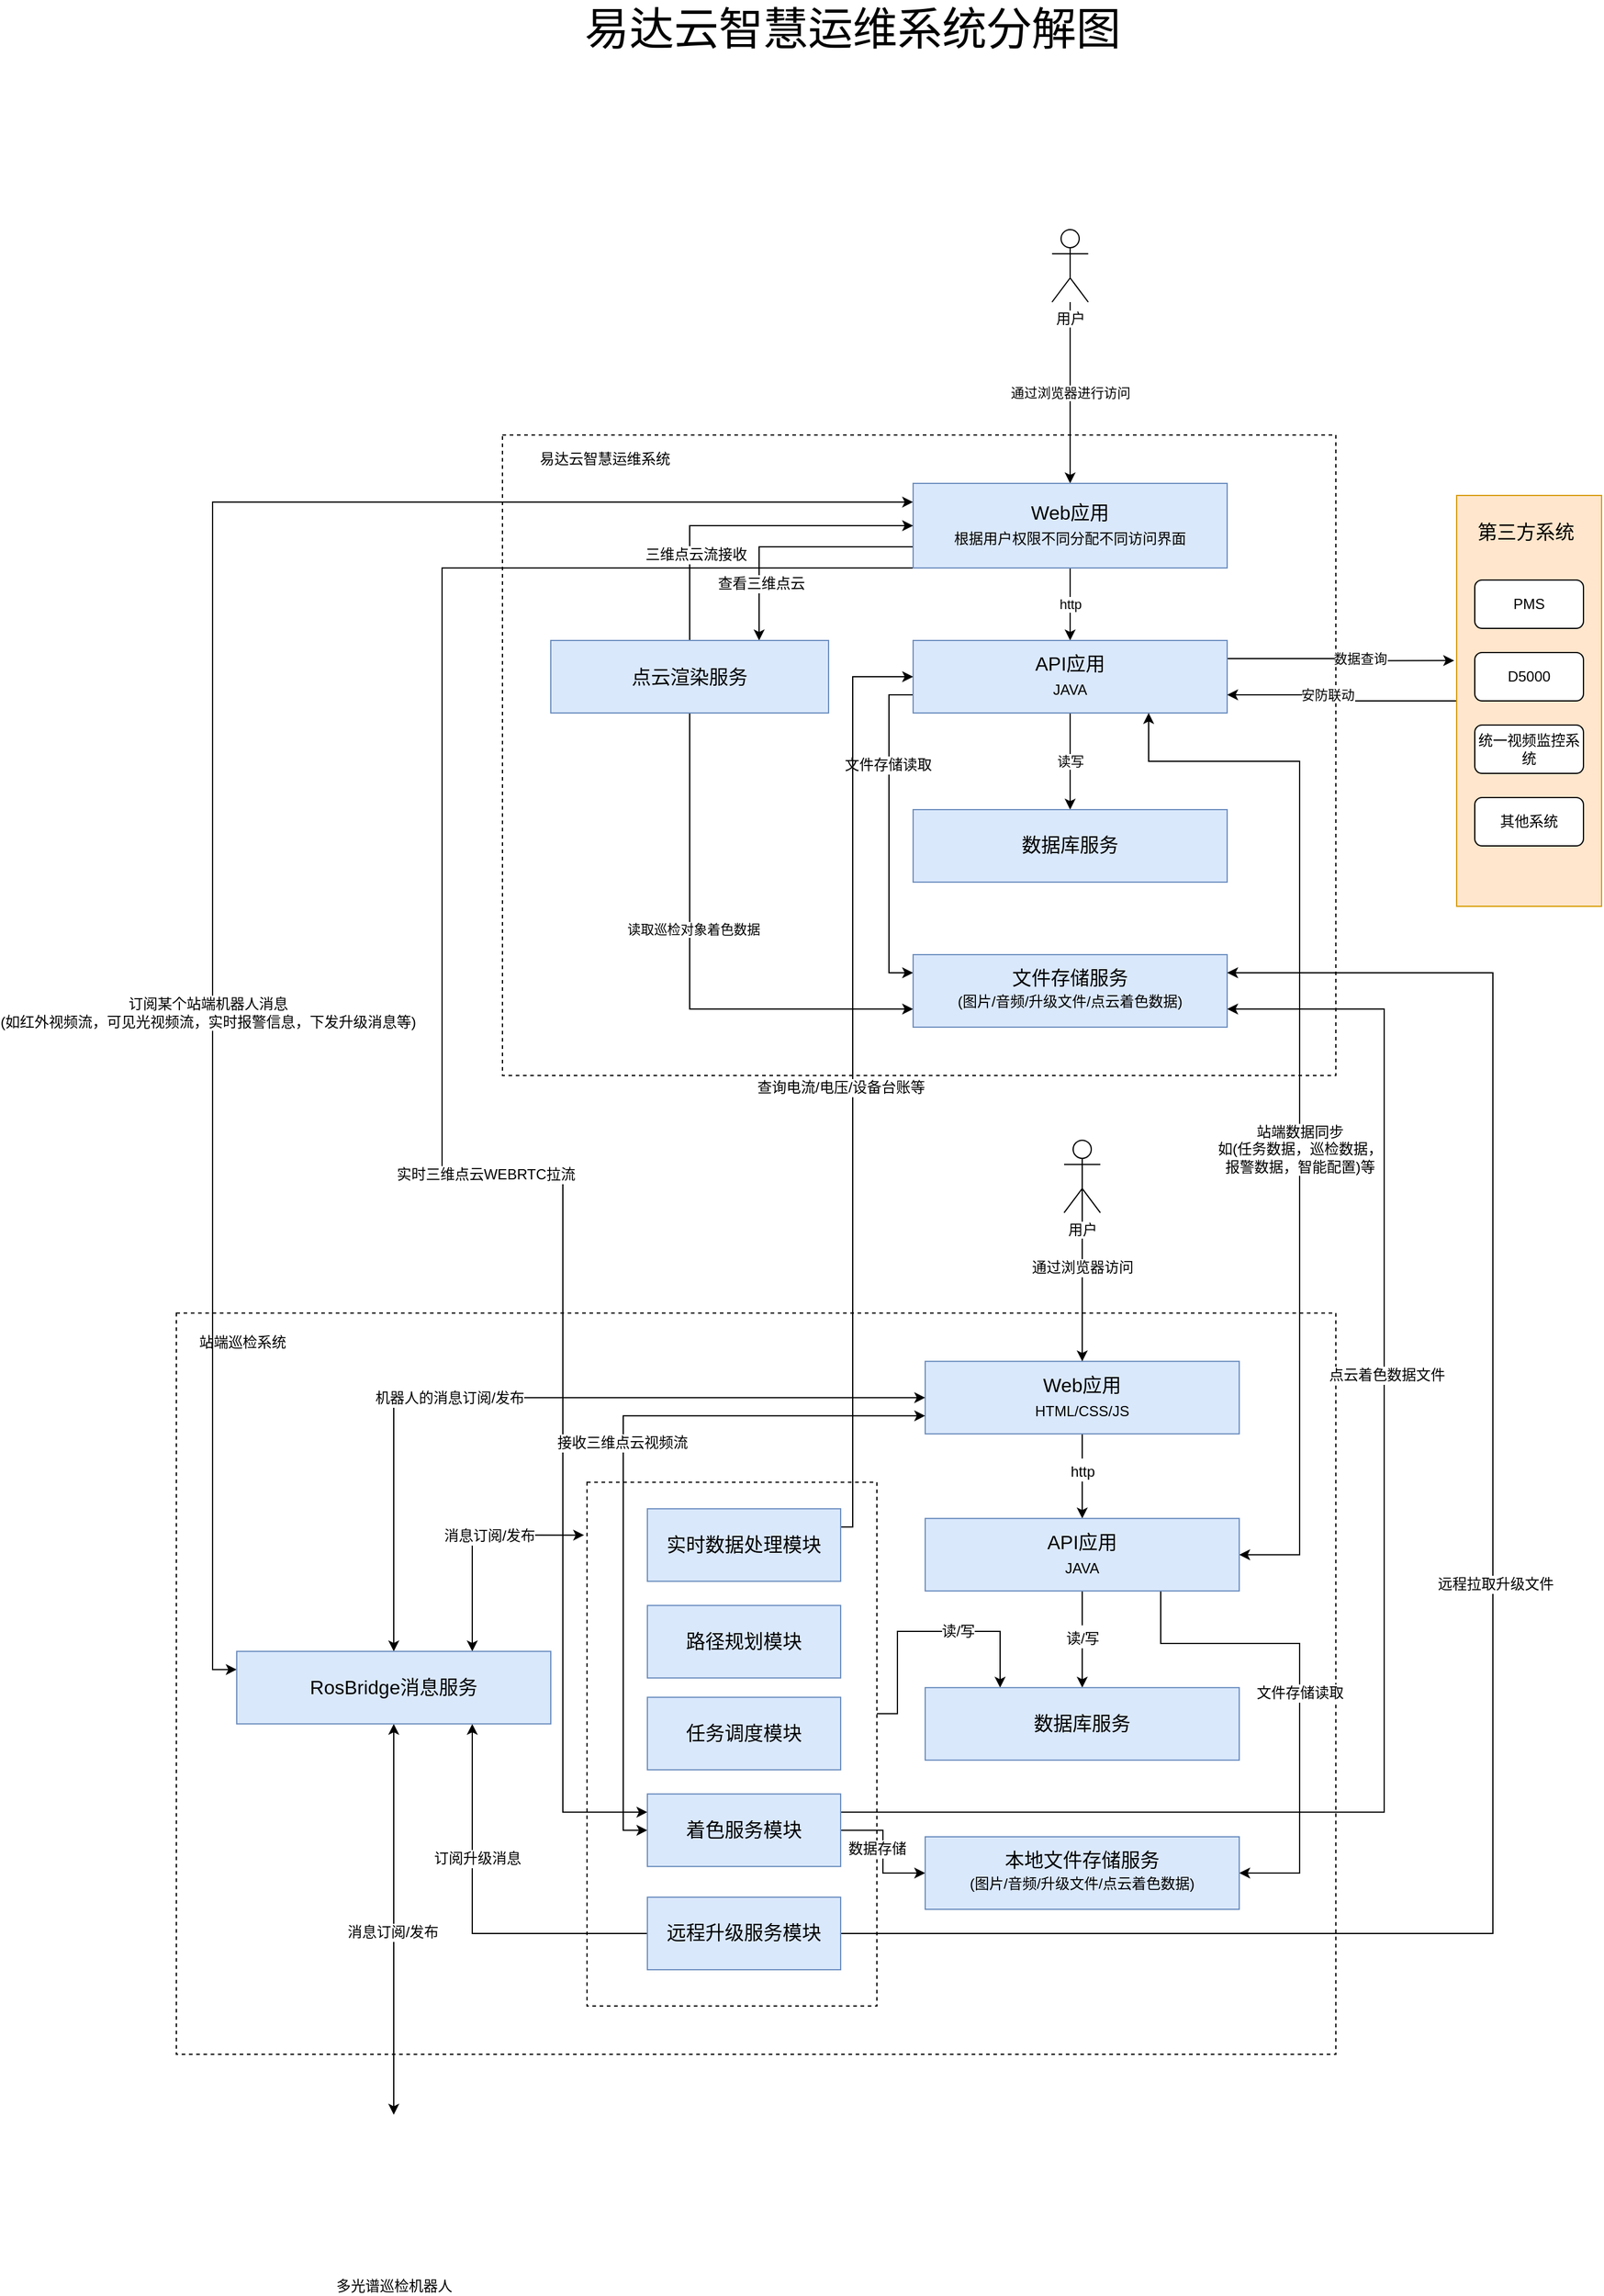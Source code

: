 <mxfile version="13.0.1" type="github">
  <diagram id="XJ8-2Lu72BTsMdCGSrW2" name="第 1 页">
    <mxGraphModel dx="2031" dy="774" grid="1" gridSize="10" guides="1" tooltips="1" connect="1" arrows="1" fold="1" page="1" pageScale="1" pageWidth="700" pageHeight="1000" math="0" shadow="0">
      <root>
        <mxCell id="0" />
        <mxCell id="1" parent="0" />
        <mxCell id="gQ2CgvajjqF3SDFCfg23-27" value="" style="rounded=0;whiteSpace=wrap;html=1;dashed=1;shadow=0;" vertex="1" parent="1">
          <mxGeometry x="140" y="1116.57" width="960" height="613.43" as="geometry" />
        </mxCell>
        <mxCell id="gQ2CgvajjqF3SDFCfg23-55" style="edgeStyle=orthogonalEdgeStyle;rounded=0;orthogonalLoop=1;jettySize=auto;html=1;exitX=-0.01;exitY=0.101;exitDx=0;exitDy=0;entryX=0.75;entryY=0;entryDx=0;entryDy=0;startArrow=classic;startFill=1;fontSize=12;exitPerimeter=0;" edge="1" parent="1" source="gQ2CgvajjqF3SDFCfg23-54" target="gQ2CgvajjqF3SDFCfg23-40">
          <mxGeometry relative="1" as="geometry">
            <Array as="points">
              <mxPoint x="385" y="1300" />
            </Array>
          </mxGeometry>
        </mxCell>
        <mxCell id="gQ2CgvajjqF3SDFCfg23-56" value="消息订阅/发布" style="edgeLabel;html=1;align=center;verticalAlign=middle;resizable=0;points=[];fontSize=12;" vertex="1" connectable="0" parent="gQ2CgvajjqF3SDFCfg23-55">
          <mxGeometry x="-0.161" relative="1" as="geometry">
            <mxPoint as="offset" />
          </mxGeometry>
        </mxCell>
        <mxCell id="gQ2CgvajjqF3SDFCfg23-57" value="读/写" style="edgeStyle=orthogonalEdgeStyle;rounded=0;orthogonalLoop=1;jettySize=auto;html=1;exitX=0.999;exitY=0.442;exitDx=0;exitDy=0;entryX=0.25;entryY=0;entryDx=0;entryDy=0;startArrow=none;startFill=0;fontSize=12;exitPerimeter=0;" edge="1" parent="1">
          <mxGeometry x="0.258" relative="1" as="geometry">
            <mxPoint x="716.76" y="1448.146" as="sourcePoint" />
            <mxPoint x="822" y="1426.57" as="targetPoint" />
            <Array as="points">
              <mxPoint x="737" y="1448" />
              <mxPoint x="737" y="1380" />
              <mxPoint x="822" y="1380" />
            </Array>
            <mxPoint as="offset" />
          </mxGeometry>
        </mxCell>
        <mxCell id="gQ2CgvajjqF3SDFCfg23-54" value="" style="rounded=0;whiteSpace=wrap;html=1;shadow=0;fontSize=12;dashed=1;" vertex="1" parent="1">
          <mxGeometry x="480" y="1256.57" width="240" height="433.43" as="geometry" />
        </mxCell>
        <mxCell id="gQ2CgvajjqF3SDFCfg23-2" value="" style="rounded=0;whiteSpace=wrap;html=1;dashed=1;shadow=0;" vertex="1" parent="1">
          <mxGeometry x="410" y="390" width="690" height="530" as="geometry" />
        </mxCell>
        <mxCell id="gQ2CgvajjqF3SDFCfg23-4" value="通过浏览器进行访问" style="edgeStyle=orthogonalEdgeStyle;rounded=0;orthogonalLoop=1;jettySize=auto;html=1;" edge="1" parent="1" source="gQ2CgvajjqF3SDFCfg23-1" target="gQ2CgvajjqF3SDFCfg23-3">
          <mxGeometry relative="1" as="geometry" />
        </mxCell>
        <mxCell id="gQ2CgvajjqF3SDFCfg23-1" value="用户" style="shape=umlActor;verticalLabelPosition=bottom;labelBackgroundColor=#ffffff;verticalAlign=top;html=1;outlineConnect=0;" vertex="1" parent="1">
          <mxGeometry x="865" y="220" width="30" height="60" as="geometry" />
        </mxCell>
        <mxCell id="gQ2CgvajjqF3SDFCfg23-7" value="http" style="edgeStyle=orthogonalEdgeStyle;rounded=0;orthogonalLoop=1;jettySize=auto;html=1;exitX=0.5;exitY=1;exitDx=0;exitDy=0;" edge="1" parent="1" source="gQ2CgvajjqF3SDFCfg23-3" target="gQ2CgvajjqF3SDFCfg23-6">
          <mxGeometry relative="1" as="geometry" />
        </mxCell>
        <mxCell id="gQ2CgvajjqF3SDFCfg23-42" value="查看三维点云" style="edgeStyle=orthogonalEdgeStyle;rounded=0;orthogonalLoop=1;jettySize=auto;html=1;exitX=0;exitY=0.75;exitDx=0;exitDy=0;entryX=0.75;entryY=0;entryDx=0;entryDy=0;fontSize=12;" edge="1" parent="1" source="gQ2CgvajjqF3SDFCfg23-3" target="gQ2CgvajjqF3SDFCfg23-15">
          <mxGeometry x="0.081" y="15" relative="1" as="geometry">
            <mxPoint x="-15" y="15" as="offset" />
          </mxGeometry>
        </mxCell>
        <mxCell id="gQ2CgvajjqF3SDFCfg23-45" style="edgeStyle=orthogonalEdgeStyle;rounded=0;orthogonalLoop=1;jettySize=auto;html=1;exitX=0;exitY=0.221;exitDx=0;exitDy=0;entryX=0;entryY=0.25;entryDx=0;entryDy=0;startArrow=classic;startFill=1;fontSize=12;exitPerimeter=0;" edge="1" parent="1" source="gQ2CgvajjqF3SDFCfg23-3" target="gQ2CgvajjqF3SDFCfg23-40">
          <mxGeometry relative="1" as="geometry">
            <Array as="points">
              <mxPoint x="170" y="446" />
              <mxPoint x="170" y="1412" />
            </Array>
          </mxGeometry>
        </mxCell>
        <mxCell id="gQ2CgvajjqF3SDFCfg23-46" value="订阅某个站端机器人消息&lt;br&gt;(如红外视频流，可见光视频流，实时报警信息，下发升级消息等)" style="edgeLabel;html=1;align=center;verticalAlign=middle;resizable=0;points=[];fontSize=12;" vertex="1" connectable="0" parent="gQ2CgvajjqF3SDFCfg23-45">
          <mxGeometry x="0.254" y="-4" relative="1" as="geometry">
            <mxPoint y="20.71" as="offset" />
          </mxGeometry>
        </mxCell>
        <mxCell id="gQ2CgvajjqF3SDFCfg23-83" style="edgeStyle=orthogonalEdgeStyle;rounded=0;orthogonalLoop=1;jettySize=auto;html=1;exitX=0;exitY=1;exitDx=0;exitDy=0;entryX=0;entryY=0.25;entryDx=0;entryDy=0;startArrow=none;startFill=0;endArrow=classic;endFill=1;fontSize=12;" edge="1" parent="1" source="gQ2CgvajjqF3SDFCfg23-3" target="gQ2CgvajjqF3SDFCfg23-51">
          <mxGeometry relative="1" as="geometry">
            <Array as="points">
              <mxPoint x="360" y="500" />
              <mxPoint x="360" y="1007" />
              <mxPoint x="460" y="1007" />
              <mxPoint x="460" y="1530" />
            </Array>
          </mxGeometry>
        </mxCell>
        <mxCell id="gQ2CgvajjqF3SDFCfg23-84" value="实时三维点云WEBRTC拉流" style="edgeLabel;html=1;align=center;verticalAlign=middle;resizable=0;points=[];fontSize=12;" vertex="1" connectable="0" parent="gQ2CgvajjqF3SDFCfg23-83">
          <mxGeometry x="0.174" y="5" relative="1" as="geometry">
            <mxPoint as="offset" />
          </mxGeometry>
        </mxCell>
        <mxCell id="gQ2CgvajjqF3SDFCfg23-3" value="&lt;p style=&quot;line-height: 170%&quot;&gt;&lt;font style=&quot;font-size: 16px&quot;&gt;Web应用&lt;/font&gt;&lt;br&gt;根据用户权限不同分配不同访问界面&lt;br&gt;&lt;/p&gt;" style="rounded=0;whiteSpace=wrap;html=1;shadow=0;fillColor=#dae8fc;strokeColor=#6c8ebf;" vertex="1" parent="1">
          <mxGeometry x="750" y="430" width="260" height="70" as="geometry" />
        </mxCell>
        <mxCell id="gQ2CgvajjqF3SDFCfg23-5" value="易达云智慧运维系统" style="text;html=1;strokeColor=none;fillColor=none;align=center;verticalAlign=middle;whiteSpace=wrap;rounded=0;shadow=0;" vertex="1" parent="1">
          <mxGeometry x="430" y="400" width="130" height="20" as="geometry" />
        </mxCell>
        <mxCell id="gQ2CgvajjqF3SDFCfg23-9" value="读写" style="edgeStyle=orthogonalEdgeStyle;rounded=0;orthogonalLoop=1;jettySize=auto;html=1;exitX=0.5;exitY=1;exitDx=0;exitDy=0;entryX=0.5;entryY=0;entryDx=0;entryDy=0;" edge="1" parent="1" source="gQ2CgvajjqF3SDFCfg23-6" target="gQ2CgvajjqF3SDFCfg23-8">
          <mxGeometry relative="1" as="geometry" />
        </mxCell>
        <mxCell id="gQ2CgvajjqF3SDFCfg23-13" style="edgeStyle=orthogonalEdgeStyle;rounded=0;orthogonalLoop=1;jettySize=auto;html=1;exitX=1;exitY=0.25;exitDx=0;exitDy=0;entryX=-0.017;entryY=0.402;entryDx=0;entryDy=0;entryPerimeter=0;" edge="1" parent="1" source="gQ2CgvajjqF3SDFCfg23-6" target="gQ2CgvajjqF3SDFCfg23-10">
          <mxGeometry relative="1" as="geometry" />
        </mxCell>
        <mxCell id="gQ2CgvajjqF3SDFCfg23-14" value="数据查询" style="edgeLabel;html=1;align=center;verticalAlign=middle;resizable=0;points=[];" vertex="1" connectable="0" parent="gQ2CgvajjqF3SDFCfg23-13">
          <mxGeometry x="0.377" y="2" relative="1" as="geometry">
            <mxPoint x="-18.63" y="0.32" as="offset" />
          </mxGeometry>
        </mxCell>
        <mxCell id="gQ2CgvajjqF3SDFCfg23-70" style="edgeStyle=orthogonalEdgeStyle;rounded=0;orthogonalLoop=1;jettySize=auto;html=1;exitX=0;exitY=0.75;exitDx=0;exitDy=0;entryX=0;entryY=0.25;entryDx=0;entryDy=0;startArrow=none;startFill=0;endArrow=classic;endFill=1;fontSize=12;" edge="1" parent="1" source="gQ2CgvajjqF3SDFCfg23-6" target="gQ2CgvajjqF3SDFCfg23-69">
          <mxGeometry relative="1" as="geometry" />
        </mxCell>
        <mxCell id="gQ2CgvajjqF3SDFCfg23-71" value="文件存储读取" style="edgeLabel;html=1;align=center;verticalAlign=middle;resizable=0;points=[];fontSize=12;" vertex="1" connectable="0" parent="gQ2CgvajjqF3SDFCfg23-70">
          <mxGeometry x="-0.131" y="-1" relative="1" as="geometry">
            <mxPoint y="-39.29" as="offset" />
          </mxGeometry>
        </mxCell>
        <mxCell id="gQ2CgvajjqF3SDFCfg23-6" value="&lt;p style=&quot;line-height: 160%&quot;&gt;&lt;font style=&quot;font-size: 16px&quot;&gt;API应用&lt;/font&gt;&lt;br&gt;JAVA&lt;/p&gt;" style="rounded=0;whiteSpace=wrap;html=1;shadow=0;fillColor=#dae8fc;strokeColor=#6c8ebf;" vertex="1" parent="1">
          <mxGeometry x="750" y="560" width="260" height="60" as="geometry" />
        </mxCell>
        <mxCell id="gQ2CgvajjqF3SDFCfg23-11" style="edgeStyle=orthogonalEdgeStyle;rounded=0;orthogonalLoop=1;jettySize=auto;html=1;exitX=0;exitY=0.5;exitDx=0;exitDy=0;entryX=1;entryY=0.75;entryDx=0;entryDy=0;" edge="1" parent="1" source="gQ2CgvajjqF3SDFCfg23-10" target="gQ2CgvajjqF3SDFCfg23-6">
          <mxGeometry relative="1" as="geometry" />
        </mxCell>
        <mxCell id="gQ2CgvajjqF3SDFCfg23-12" value="安防联动" style="edgeLabel;html=1;align=center;verticalAlign=middle;resizable=0;points=[];" vertex="1" connectable="0" parent="gQ2CgvajjqF3SDFCfg23-11">
          <mxGeometry x="0.152" y="-2" relative="1" as="geometry">
            <mxPoint y="2" as="offset" />
          </mxGeometry>
        </mxCell>
        <mxCell id="gQ2CgvajjqF3SDFCfg23-10" value="" style="rounded=0;whiteSpace=wrap;html=1;shadow=0;fillColor=#ffe6cc;strokeColor=#d79b00;" vertex="1" parent="1">
          <mxGeometry x="1200" y="440" width="120" height="340" as="geometry" />
        </mxCell>
        <mxCell id="gQ2CgvajjqF3SDFCfg23-16" style="edgeStyle=orthogonalEdgeStyle;rounded=0;orthogonalLoop=1;jettySize=auto;html=1;exitX=0.5;exitY=1;exitDx=0;exitDy=0;entryX=0;entryY=0.75;entryDx=0;entryDy=0;" edge="1" parent="1" source="gQ2CgvajjqF3SDFCfg23-15" target="gQ2CgvajjqF3SDFCfg23-69">
          <mxGeometry relative="1" as="geometry" />
        </mxCell>
        <mxCell id="gQ2CgvajjqF3SDFCfg23-21" value="读取巡检对象着色数据" style="edgeLabel;html=1;align=center;verticalAlign=middle;resizable=0;points=[];" vertex="1" connectable="0" parent="gQ2CgvajjqF3SDFCfg23-16">
          <mxGeometry x="-0.169" y="3" relative="1" as="geometry">
            <mxPoint as="offset" />
          </mxGeometry>
        </mxCell>
        <mxCell id="gQ2CgvajjqF3SDFCfg23-18" style="edgeStyle=orthogonalEdgeStyle;rounded=0;orthogonalLoop=1;jettySize=auto;html=1;exitX=0.5;exitY=0;exitDx=0;exitDy=0;entryX=0;entryY=0.5;entryDx=0;entryDy=0;" edge="1" parent="1" source="gQ2CgvajjqF3SDFCfg23-15" target="gQ2CgvajjqF3SDFCfg23-3">
          <mxGeometry relative="1" as="geometry" />
        </mxCell>
        <mxCell id="gQ2CgvajjqF3SDFCfg23-19" value="&lt;font style=&quot;font-size: 12px&quot;&gt;三维点云流接收&lt;/font&gt;" style="edgeLabel;html=1;align=center;verticalAlign=middle;resizable=0;points=[];" vertex="1" connectable="0" parent="gQ2CgvajjqF3SDFCfg23-18">
          <mxGeometry x="-0.231" y="-28" relative="1" as="geometry">
            <mxPoint x="-8" y="-4" as="offset" />
          </mxGeometry>
        </mxCell>
        <mxCell id="gQ2CgvajjqF3SDFCfg23-15" value="&lt;font style=&quot;font-size: 16px&quot;&gt;点云渲染服务&lt;/font&gt;" style="rounded=0;whiteSpace=wrap;html=1;shadow=0;fillColor=#dae8fc;strokeColor=#6c8ebf;" vertex="1" parent="1">
          <mxGeometry x="450" y="560" width="230" height="60" as="geometry" />
        </mxCell>
        <mxCell id="gQ2CgvajjqF3SDFCfg23-22" value="PMS" style="rounded=1;whiteSpace=wrap;html=1;shadow=0;" vertex="1" parent="1">
          <mxGeometry x="1215" y="510" width="90" height="40" as="geometry" />
        </mxCell>
        <mxCell id="gQ2CgvajjqF3SDFCfg23-23" value="D5000" style="rounded=1;whiteSpace=wrap;html=1;shadow=0;" vertex="1" parent="1">
          <mxGeometry x="1215" y="570" width="90" height="40" as="geometry" />
        </mxCell>
        <mxCell id="gQ2CgvajjqF3SDFCfg23-24" value="统一视频监控系统" style="rounded=1;whiteSpace=wrap;html=1;shadow=0;" vertex="1" parent="1">
          <mxGeometry x="1215" y="630" width="90" height="40" as="geometry" />
        </mxCell>
        <mxCell id="gQ2CgvajjqF3SDFCfg23-25" value="第三方系统" style="text;html=1;strokeColor=none;fillColor=none;align=center;verticalAlign=middle;whiteSpace=wrap;rounded=0;shadow=0;fontSize=16;" vertex="1" parent="1">
          <mxGeometry x="1210" y="460" width="95" height="20" as="geometry" />
        </mxCell>
        <mxCell id="gQ2CgvajjqF3SDFCfg23-26" value="其他系统" style="rounded=1;whiteSpace=wrap;html=1;shadow=0;" vertex="1" parent="1">
          <mxGeometry x="1215" y="690" width="90" height="40" as="geometry" />
        </mxCell>
        <mxCell id="gQ2CgvajjqF3SDFCfg23-29" value="站端巡检系统" style="text;html=1;strokeColor=none;fillColor=none;align=center;verticalAlign=middle;whiteSpace=wrap;rounded=0;shadow=0;" vertex="1" parent="1">
          <mxGeometry x="150" y="1130.57" width="90" height="20" as="geometry" />
        </mxCell>
        <mxCell id="gQ2CgvajjqF3SDFCfg23-33" style="edgeStyle=orthogonalEdgeStyle;rounded=0;orthogonalLoop=1;jettySize=auto;html=1;exitX=0.5;exitY=1;exitDx=0;exitDy=0;entryX=0.5;entryY=0;entryDx=0;entryDy=0;fontSize=16;" edge="1" parent="1" source="gQ2CgvajjqF3SDFCfg23-30" target="gQ2CgvajjqF3SDFCfg23-31">
          <mxGeometry relative="1" as="geometry" />
        </mxCell>
        <mxCell id="gQ2CgvajjqF3SDFCfg23-35" value="&lt;font style=&quot;font-size: 12px&quot;&gt;http&lt;/font&gt;" style="edgeLabel;html=1;align=center;verticalAlign=middle;resizable=0;points=[];fontSize=16;" vertex="1" connectable="0" parent="gQ2CgvajjqF3SDFCfg23-33">
          <mxGeometry x="-0.151" relative="1" as="geometry">
            <mxPoint as="offset" />
          </mxGeometry>
        </mxCell>
        <mxCell id="gQ2CgvajjqF3SDFCfg23-30" value="&lt;p style=&quot;line-height: 170%&quot;&gt;&lt;font style=&quot;font-size: 16px&quot;&gt;Web应用&lt;/font&gt;&lt;br&gt;HTML/CSS/JS&lt;/p&gt;" style="rounded=0;whiteSpace=wrap;html=1;shadow=0;fillColor=#dae8fc;strokeColor=#6c8ebf;" vertex="1" parent="1">
          <mxGeometry x="760" y="1156.57" width="260" height="60" as="geometry" />
        </mxCell>
        <mxCell id="gQ2CgvajjqF3SDFCfg23-34" style="edgeStyle=orthogonalEdgeStyle;rounded=0;orthogonalLoop=1;jettySize=auto;html=1;exitX=0.5;exitY=1;exitDx=0;exitDy=0;entryX=0.5;entryY=0;entryDx=0;entryDy=0;fontSize=16;" edge="1" parent="1" source="gQ2CgvajjqF3SDFCfg23-31" target="gQ2CgvajjqF3SDFCfg23-32">
          <mxGeometry relative="1" as="geometry" />
        </mxCell>
        <mxCell id="gQ2CgvajjqF3SDFCfg23-36" value="&lt;font style=&quot;font-size: 12px&quot;&gt;读/写&lt;/font&gt;" style="edgeLabel;html=1;align=center;verticalAlign=middle;resizable=0;points=[];fontSize=16;" vertex="1" connectable="0" parent="gQ2CgvajjqF3SDFCfg23-34">
          <mxGeometry x="-0.079" relative="1" as="geometry">
            <mxPoint as="offset" />
          </mxGeometry>
        </mxCell>
        <mxCell id="gQ2CgvajjqF3SDFCfg23-50" value="站端数据同步&lt;br&gt;如(任务数据，巡检数据，&lt;br&gt;报警数据，智能配置)等" style="edgeStyle=orthogonalEdgeStyle;rounded=0;orthogonalLoop=1;jettySize=auto;html=1;exitX=1;exitY=0.5;exitDx=0;exitDy=0;entryX=0.75;entryY=1;entryDx=0;entryDy=0;startArrow=classic;startFill=1;fontSize=12;endArrow=classic;endFill=1;" edge="1" parent="1" source="gQ2CgvajjqF3SDFCfg23-31" target="gQ2CgvajjqF3SDFCfg23-6">
          <mxGeometry x="-0.113" relative="1" as="geometry">
            <Array as="points">
              <mxPoint x="1070" y="1317" />
              <mxPoint x="1070" y="660" />
              <mxPoint x="945" y="660" />
            </Array>
            <mxPoint y="1" as="offset" />
          </mxGeometry>
        </mxCell>
        <mxCell id="gQ2CgvajjqF3SDFCfg23-82" value="文件存储读取" style="edgeStyle=orthogonalEdgeStyle;rounded=0;orthogonalLoop=1;jettySize=auto;html=1;exitX=0.75;exitY=1;exitDx=0;exitDy=0;entryX=1;entryY=0.5;entryDx=0;entryDy=0;startArrow=none;startFill=0;endArrow=classic;endFill=1;fontSize=12;" edge="1" parent="1" source="gQ2CgvajjqF3SDFCfg23-31" target="gQ2CgvajjqF3SDFCfg23-78">
          <mxGeometry relative="1" as="geometry">
            <Array as="points">
              <mxPoint x="955" y="1390" />
              <mxPoint x="1070" y="1390" />
              <mxPoint x="1070" y="1580" />
            </Array>
          </mxGeometry>
        </mxCell>
        <mxCell id="gQ2CgvajjqF3SDFCfg23-31" value="&lt;p style=&quot;line-height: 160%&quot;&gt;&lt;font style=&quot;font-size: 16px&quot;&gt;API应用&lt;/font&gt;&lt;br&gt;JAVA&lt;/p&gt;" style="rounded=0;whiteSpace=wrap;html=1;shadow=0;fillColor=#dae8fc;strokeColor=#6c8ebf;" vertex="1" parent="1">
          <mxGeometry x="760" y="1286.57" width="260" height="60" as="geometry" />
        </mxCell>
        <mxCell id="gQ2CgvajjqF3SDFCfg23-32" value="&lt;p style=&quot;line-height: 160%&quot;&gt;&lt;span style=&quot;font-size: 16px&quot;&gt;数据库服务&lt;/span&gt;&lt;/p&gt;" style="rounded=0;whiteSpace=wrap;html=1;shadow=0;fillColor=#dae8fc;strokeColor=#6c8ebf;" vertex="1" parent="1">
          <mxGeometry x="760" y="1426.57" width="260" height="60" as="geometry" />
        </mxCell>
        <mxCell id="gQ2CgvajjqF3SDFCfg23-38" style="edgeStyle=orthogonalEdgeStyle;rounded=0;orthogonalLoop=1;jettySize=auto;html=1;exitX=0.5;exitY=0.5;exitDx=0;exitDy=0;exitPerimeter=0;fontSize=16;" edge="1" parent="1" source="gQ2CgvajjqF3SDFCfg23-37" target="gQ2CgvajjqF3SDFCfg23-30">
          <mxGeometry relative="1" as="geometry" />
        </mxCell>
        <mxCell id="gQ2CgvajjqF3SDFCfg23-39" value="通过浏览器访问" style="edgeLabel;html=1;align=center;verticalAlign=middle;resizable=0;points=[];fontSize=12;" vertex="1" connectable="0" parent="gQ2CgvajjqF3SDFCfg23-38">
          <mxGeometry x="-0.012" relative="1" as="geometry">
            <mxPoint as="offset" />
          </mxGeometry>
        </mxCell>
        <mxCell id="gQ2CgvajjqF3SDFCfg23-37" value="用户" style="shape=umlActor;verticalLabelPosition=bottom;labelBackgroundColor=#ffffff;verticalAlign=top;html=1;outlineConnect=0;" vertex="1" parent="1">
          <mxGeometry x="875" y="973.57" width="30" height="60" as="geometry" />
        </mxCell>
        <mxCell id="gQ2CgvajjqF3SDFCfg23-41" style="edgeStyle=orthogonalEdgeStyle;rounded=0;orthogonalLoop=1;jettySize=auto;html=1;exitX=0.5;exitY=0;exitDx=0;exitDy=0;entryX=0;entryY=0.5;entryDx=0;entryDy=0;fontSize=12;startArrow=classic;startFill=1;" edge="1" parent="1" source="gQ2CgvajjqF3SDFCfg23-40" target="gQ2CgvajjqF3SDFCfg23-30">
          <mxGeometry relative="1" as="geometry" />
        </mxCell>
        <mxCell id="gQ2CgvajjqF3SDFCfg23-43" value="机器人的消息订阅/发布" style="edgeLabel;html=1;align=center;verticalAlign=middle;resizable=0;points=[];fontSize=12;" vertex="1" connectable="0" parent="gQ2CgvajjqF3SDFCfg23-41">
          <mxGeometry x="-0.231" y="-6" relative="1" as="geometry">
            <mxPoint x="6" y="-6" as="offset" />
          </mxGeometry>
        </mxCell>
        <mxCell id="gQ2CgvajjqF3SDFCfg23-61" style="edgeStyle=orthogonalEdgeStyle;rounded=0;orthogonalLoop=1;jettySize=auto;html=1;exitX=0.5;exitY=1;exitDx=0;exitDy=0;entryX=0.5;entryY=0;entryDx=0;entryDy=0;startArrow=classic;startFill=1;endArrow=classic;endFill=1;fontSize=12;" edge="1" parent="1" source="gQ2CgvajjqF3SDFCfg23-40" target="gQ2CgvajjqF3SDFCfg23-60">
          <mxGeometry relative="1" as="geometry" />
        </mxCell>
        <mxCell id="gQ2CgvajjqF3SDFCfg23-62" value="消息订阅/发布" style="edgeLabel;html=1;align=center;verticalAlign=middle;resizable=0;points=[];fontSize=12;" vertex="1" connectable="0" parent="gQ2CgvajjqF3SDFCfg23-61">
          <mxGeometry x="0.066" y="-1" relative="1" as="geometry">
            <mxPoint as="offset" />
          </mxGeometry>
        </mxCell>
        <mxCell id="gQ2CgvajjqF3SDFCfg23-73" style="edgeStyle=orthogonalEdgeStyle;rounded=0;orthogonalLoop=1;jettySize=auto;html=1;exitX=0.75;exitY=1;exitDx=0;exitDy=0;entryX=0;entryY=0.5;entryDx=0;entryDy=0;startArrow=classic;startFill=1;endArrow=none;endFill=0;fontSize=12;" edge="1" parent="1" source="gQ2CgvajjqF3SDFCfg23-40" target="gQ2CgvajjqF3SDFCfg23-72">
          <mxGeometry relative="1" as="geometry" />
        </mxCell>
        <mxCell id="gQ2CgvajjqF3SDFCfg23-74" value="订阅升级消息" style="edgeLabel;html=1;align=center;verticalAlign=middle;resizable=0;points=[];fontSize=12;" vertex="1" connectable="0" parent="gQ2CgvajjqF3SDFCfg23-73">
          <mxGeometry x="0.111" y="10" relative="1" as="geometry">
            <mxPoint y="-52.28" as="offset" />
          </mxGeometry>
        </mxCell>
        <mxCell id="gQ2CgvajjqF3SDFCfg23-40" value="&lt;p style=&quot;line-height: 160%&quot;&gt;&lt;span style=&quot;font-size: 16px&quot;&gt;RosBridge消息服务&lt;/span&gt;&lt;/p&gt;" style="rounded=0;whiteSpace=wrap;html=1;shadow=0;fillColor=#dae8fc;strokeColor=#6c8ebf;" vertex="1" parent="1">
          <mxGeometry x="190" y="1396.57" width="260" height="60" as="geometry" />
        </mxCell>
        <mxCell id="gQ2CgvajjqF3SDFCfg23-48" value="&lt;p style=&quot;line-height: 160%&quot;&gt;&lt;span style=&quot;font-size: 16px&quot;&gt;任务调度模块&lt;/span&gt;&lt;/p&gt;" style="rounded=0;whiteSpace=wrap;html=1;shadow=0;fillColor=#dae8fc;strokeColor=#6c8ebf;" vertex="1" parent="1">
          <mxGeometry x="530" y="1434.57" width="160" height="60" as="geometry" />
        </mxCell>
        <mxCell id="gQ2CgvajjqF3SDFCfg23-49" value="&lt;p style=&quot;line-height: 160%&quot;&gt;&lt;span style=&quot;font-size: 16px&quot;&gt;路径规划模块&lt;/span&gt;&lt;/p&gt;" style="rounded=0;whiteSpace=wrap;html=1;shadow=0;fillColor=#dae8fc;strokeColor=#6c8ebf;" vertex="1" parent="1">
          <mxGeometry x="530" y="1358.57" width="160" height="60" as="geometry" />
        </mxCell>
        <mxCell id="gQ2CgvajjqF3SDFCfg23-52" style="edgeStyle=orthogonalEdgeStyle;rounded=0;orthogonalLoop=1;jettySize=auto;html=1;exitX=0;exitY=0.5;exitDx=0;exitDy=0;entryX=0;entryY=0.75;entryDx=0;entryDy=0;startArrow=classic;startFill=1;fontSize=12;" edge="1" parent="1" source="gQ2CgvajjqF3SDFCfg23-51" target="gQ2CgvajjqF3SDFCfg23-30">
          <mxGeometry relative="1" as="geometry" />
        </mxCell>
        <mxCell id="gQ2CgvajjqF3SDFCfg23-53" value="接收三维点云视频流" style="edgeLabel;html=1;align=center;verticalAlign=middle;resizable=0;points=[];fontSize=12;" vertex="1" connectable="0" parent="gQ2CgvajjqF3SDFCfg23-52">
          <mxGeometry x="-0.112" y="1" relative="1" as="geometry">
            <mxPoint y="-69.33" as="offset" />
          </mxGeometry>
        </mxCell>
        <mxCell id="gQ2CgvajjqF3SDFCfg23-58" style="edgeStyle=orthogonalEdgeStyle;rounded=0;orthogonalLoop=1;jettySize=auto;html=1;exitX=1;exitY=0.25;exitDx=0;exitDy=0;startArrow=none;startFill=0;endArrow=classic;endFill=1;fontSize=12;entryX=1;entryY=0.75;entryDx=0;entryDy=0;" edge="1" parent="1" source="gQ2CgvajjqF3SDFCfg23-51" target="gQ2CgvajjqF3SDFCfg23-69">
          <mxGeometry relative="1" as="geometry">
            <mxPoint x="1170" y="1041.429" as="targetPoint" />
            <Array as="points">
              <mxPoint x="1140" y="1530" />
              <mxPoint x="1140" y="865" />
            </Array>
          </mxGeometry>
        </mxCell>
        <mxCell id="gQ2CgvajjqF3SDFCfg23-59" value="点云着色数据文件" style="edgeLabel;html=1;align=center;verticalAlign=middle;resizable=0;points=[];fontSize=12;" vertex="1" connectable="0" parent="gQ2CgvajjqF3SDFCfg23-58">
          <mxGeometry x="0.304" y="-2" relative="1" as="geometry">
            <mxPoint as="offset" />
          </mxGeometry>
        </mxCell>
        <mxCell id="gQ2CgvajjqF3SDFCfg23-79" style="edgeStyle=orthogonalEdgeStyle;rounded=0;orthogonalLoop=1;jettySize=auto;html=1;exitX=1;exitY=0.5;exitDx=0;exitDy=0;entryX=0;entryY=0.5;entryDx=0;entryDy=0;startArrow=none;startFill=0;endArrow=classic;endFill=1;fontSize=12;" edge="1" parent="1" source="gQ2CgvajjqF3SDFCfg23-51" target="gQ2CgvajjqF3SDFCfg23-78">
          <mxGeometry relative="1" as="geometry" />
        </mxCell>
        <mxCell id="gQ2CgvajjqF3SDFCfg23-80" value="数据存储" style="edgeLabel;html=1;align=center;verticalAlign=middle;resizable=0;points=[];fontSize=12;" vertex="1" connectable="0" parent="gQ2CgvajjqF3SDFCfg23-79">
          <mxGeometry x="-0.531" y="-1" relative="1" as="geometry">
            <mxPoint x="5.71" y="14.43" as="offset" />
          </mxGeometry>
        </mxCell>
        <mxCell id="gQ2CgvajjqF3SDFCfg23-51" value="&lt;p style=&quot;line-height: 160%&quot;&gt;&lt;span style=&quot;font-size: 16px&quot;&gt;着色服务模块&lt;/span&gt;&lt;/p&gt;" style="rounded=0;whiteSpace=wrap;html=1;shadow=0;fillColor=#dae8fc;strokeColor=#6c8ebf;" vertex="1" parent="1">
          <mxGeometry x="530" y="1514.57" width="160" height="60" as="geometry" />
        </mxCell>
        <mxCell id="gQ2CgvajjqF3SDFCfg23-60" value="多光谱巡检机器人" style="shape=image;html=1;verticalAlign=top;verticalLabelPosition=bottom;labelBackgroundColor=#ffffff;imageAspect=0;aspect=fixed;image=https://cdn2.iconfinder.com/data/icons/walle/128/basket_empty.png;shadow=0;dashed=1;fontSize=12;" vertex="1" parent="1">
          <mxGeometry x="256" y="1780" width="128" height="128" as="geometry" />
        </mxCell>
        <mxCell id="gQ2CgvajjqF3SDFCfg23-63" value="易达云智慧运维系统分解图" style="text;html=1;strokeColor=none;fillColor=none;align=center;verticalAlign=middle;whiteSpace=wrap;rounded=0;shadow=0;dashed=1;fontSize=37;strokeWidth=36;" vertex="1" parent="1">
          <mxGeometry x="350" y="30" width="700" height="50" as="geometry" />
        </mxCell>
        <mxCell id="gQ2CgvajjqF3SDFCfg23-65" style="edgeStyle=orthogonalEdgeStyle;rounded=0;orthogonalLoop=1;jettySize=auto;html=1;exitX=1;exitY=0.25;exitDx=0;exitDy=0;entryX=0;entryY=0.5;entryDx=0;entryDy=0;startArrow=none;startFill=0;endArrow=classic;endFill=1;fontSize=37;" edge="1" parent="1" source="gQ2CgvajjqF3SDFCfg23-64" target="gQ2CgvajjqF3SDFCfg23-6">
          <mxGeometry relative="1" as="geometry">
            <Array as="points">
              <mxPoint x="700" y="1294" />
              <mxPoint x="700" y="590" />
            </Array>
          </mxGeometry>
        </mxCell>
        <mxCell id="gQ2CgvajjqF3SDFCfg23-66" value="查询电流/电压/设备台账等" style="edgeLabel;html=1;align=center;verticalAlign=middle;resizable=0;points=[];fontSize=12;" vertex="1" connectable="0" parent="gQ2CgvajjqF3SDFCfg23-65">
          <mxGeometry x="-0.028" y="-2" relative="1" as="geometry">
            <mxPoint x="-12.02" y="-3" as="offset" />
          </mxGeometry>
        </mxCell>
        <mxCell id="gQ2CgvajjqF3SDFCfg23-64" value="&lt;p style=&quot;line-height: 160%&quot;&gt;&lt;span style=&quot;font-size: 16px&quot;&gt;实时数据处理模块&lt;/span&gt;&lt;/p&gt;" style="rounded=0;whiteSpace=wrap;html=1;shadow=0;fillColor=#dae8fc;strokeColor=#6c8ebf;" vertex="1" parent="1">
          <mxGeometry x="530" y="1278.57" width="160" height="60" as="geometry" />
        </mxCell>
        <mxCell id="gQ2CgvajjqF3SDFCfg23-8" value="&lt;p style=&quot;line-height: 160%&quot;&gt;&lt;span style=&quot;font-size: 16px&quot;&gt;数据库服务&lt;/span&gt;&lt;/p&gt;" style="rounded=0;whiteSpace=wrap;html=1;shadow=0;fillColor=#dae8fc;strokeColor=#6c8ebf;" vertex="1" parent="1">
          <mxGeometry x="750" y="700" width="260" height="60" as="geometry" />
        </mxCell>
        <mxCell id="gQ2CgvajjqF3SDFCfg23-69" value="&lt;font&gt;&lt;span style=&quot;font-size: 16px&quot;&gt;文件存储服务&lt;/span&gt;&lt;br&gt;&lt;font style=&quot;font-size: 12px ; line-height: 180%&quot;&gt;(图片/音频/升级文件/点云着色数据)&lt;/font&gt;&lt;br&gt;&lt;/font&gt;" style="rounded=0;whiteSpace=wrap;html=1;shadow=0;strokeWidth=1;fontSize=12;strokeColor=#6c8ebf;fillColor=#dae8fc;" vertex="1" parent="1">
          <mxGeometry x="750" y="820" width="260" height="60" as="geometry" />
        </mxCell>
        <mxCell id="gQ2CgvajjqF3SDFCfg23-76" style="edgeStyle=orthogonalEdgeStyle;rounded=0;orthogonalLoop=1;jettySize=auto;html=1;exitX=1;exitY=0.5;exitDx=0;exitDy=0;entryX=1;entryY=0.25;entryDx=0;entryDy=0;startArrow=none;startFill=0;endArrow=classic;endFill=1;fontSize=12;" edge="1" parent="1" source="gQ2CgvajjqF3SDFCfg23-72" target="gQ2CgvajjqF3SDFCfg23-69">
          <mxGeometry relative="1" as="geometry">
            <Array as="points">
              <mxPoint x="1230" y="1630" />
              <mxPoint x="1230" y="835" />
            </Array>
          </mxGeometry>
        </mxCell>
        <mxCell id="gQ2CgvajjqF3SDFCfg23-77" value="远程拉取升级文件" style="edgeLabel;html=1;align=center;verticalAlign=middle;resizable=0;points=[];fontSize=12;" vertex="1" connectable="0" parent="gQ2CgvajjqF3SDFCfg23-76">
          <mxGeometry x="0.067" y="-2" relative="1" as="geometry">
            <mxPoint as="offset" />
          </mxGeometry>
        </mxCell>
        <mxCell id="gQ2CgvajjqF3SDFCfg23-72" value="&lt;p style=&quot;line-height: 160%&quot;&gt;&lt;span style=&quot;font-size: 16px&quot;&gt;远程升级服务模块&lt;/span&gt;&lt;/p&gt;" style="rounded=0;whiteSpace=wrap;html=1;shadow=0;fillColor=#dae8fc;strokeColor=#6c8ebf;" vertex="1" parent="1">
          <mxGeometry x="530" y="1600" width="160" height="60" as="geometry" />
        </mxCell>
        <mxCell id="gQ2CgvajjqF3SDFCfg23-78" value="&lt;font&gt;&lt;span style=&quot;font-size: 16px&quot;&gt;本地文件存储服务&lt;/span&gt;&lt;br&gt;&lt;font style=&quot;font-size: 12px ; line-height: 180%&quot;&gt;(图片/音频/升级文件/点云着色数据)&lt;/font&gt;&lt;br&gt;&lt;/font&gt;" style="rounded=0;whiteSpace=wrap;html=1;shadow=0;strokeWidth=1;fontSize=12;strokeColor=#6c8ebf;fillColor=#dae8fc;" vertex="1" parent="1">
          <mxGeometry x="760" y="1550" width="260" height="60" as="geometry" />
        </mxCell>
      </root>
    </mxGraphModel>
  </diagram>
</mxfile>
